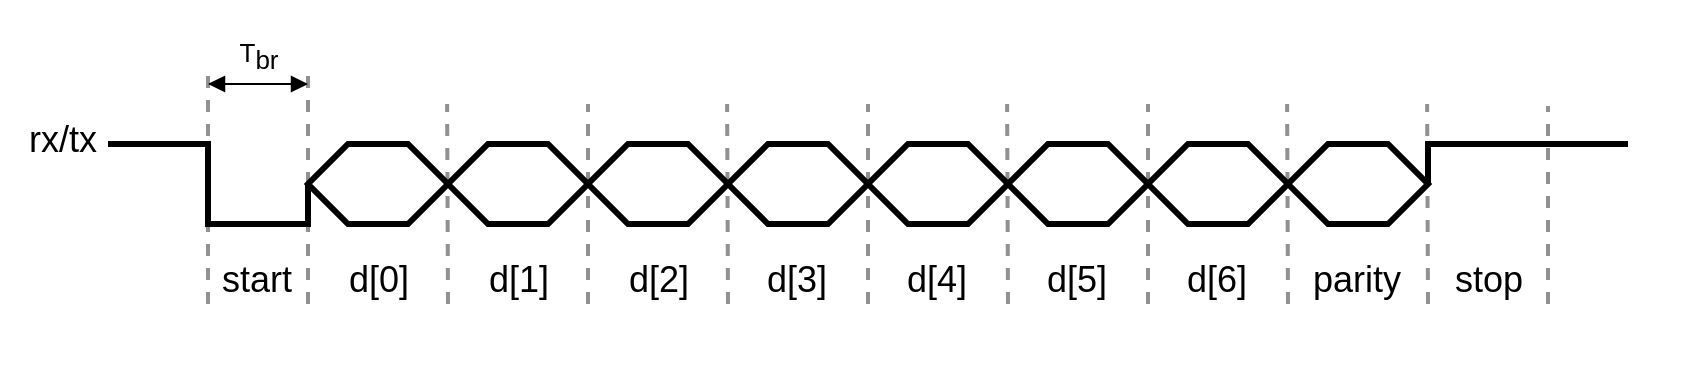<mxfile version="24.2.5" type="device">
  <diagram name="Page-1" id="iAEbi8x5lQR15gQI3bB3">
    <mxGraphModel dx="928" dy="833" grid="1" gridSize="10" guides="1" tooltips="1" connect="1" arrows="1" fold="1" page="1" pageScale="1" pageWidth="827" pageHeight="1169" math="0" shadow="0">
      <root>
        <mxCell id="0" />
        <mxCell id="1" parent="0" />
        <mxCell id="qSneyJeQMX9DcK4N0HPA-43" value="" style="rounded=0;whiteSpace=wrap;html=1;strokeColor=none;" vertex="1" parent="1">
          <mxGeometry x="36" y="288" width="840" height="190" as="geometry" />
        </mxCell>
        <mxCell id="qSneyJeQMX9DcK4N0HPA-14" value="" style="endArrow=none;dashed=1;html=1;strokeWidth=2;rounded=0;strokeColor=#919191;" edge="1" parent="1">
          <mxGeometry width="50" height="50" relative="1" as="geometry">
            <mxPoint x="140" y="440" as="sourcePoint" />
            <mxPoint x="140" y="320" as="targetPoint" />
          </mxGeometry>
        </mxCell>
        <mxCell id="qSneyJeQMX9DcK4N0HPA-15" value="" style="endArrow=none;dashed=1;html=1;strokeWidth=2;rounded=0;strokeColor=#919191;" edge="1" parent="1">
          <mxGeometry width="50" height="50" relative="1" as="geometry">
            <mxPoint x="190" y="440" as="sourcePoint" />
            <mxPoint x="190" y="320" as="targetPoint" />
          </mxGeometry>
        </mxCell>
        <mxCell id="qSneyJeQMX9DcK4N0HPA-17" value="" style="endArrow=none;dashed=1;html=1;strokeWidth=2;rounded=0;strokeColor=#919191;" edge="1" parent="1">
          <mxGeometry width="50" height="50" relative="1" as="geometry">
            <mxPoint x="260" y="440" as="sourcePoint" />
            <mxPoint x="259.56" y="340" as="targetPoint" />
          </mxGeometry>
        </mxCell>
        <mxCell id="qSneyJeQMX9DcK4N0HPA-18" value="" style="endArrow=none;dashed=1;html=1;strokeWidth=2;rounded=0;strokeColor=#919191;" edge="1" parent="1">
          <mxGeometry width="50" height="50" relative="1" as="geometry">
            <mxPoint x="330" y="440" as="sourcePoint" />
            <mxPoint x="330" y="340" as="targetPoint" />
          </mxGeometry>
        </mxCell>
        <mxCell id="qSneyJeQMX9DcK4N0HPA-19" value="" style="endArrow=none;dashed=1;html=1;strokeWidth=2;rounded=0;strokeColor=#919191;" edge="1" parent="1">
          <mxGeometry width="50" height="50" relative="1" as="geometry">
            <mxPoint x="400" y="440" as="sourcePoint" />
            <mxPoint x="399.56" y="340" as="targetPoint" />
          </mxGeometry>
        </mxCell>
        <mxCell id="qSneyJeQMX9DcK4N0HPA-20" value="" style="endArrow=none;dashed=1;html=1;strokeWidth=2;rounded=0;strokeColor=#919191;" edge="1" parent="1">
          <mxGeometry width="50" height="50" relative="1" as="geometry">
            <mxPoint x="470" y="440" as="sourcePoint" />
            <mxPoint x="470" y="340" as="targetPoint" />
          </mxGeometry>
        </mxCell>
        <mxCell id="qSneyJeQMX9DcK4N0HPA-21" value="" style="endArrow=none;dashed=1;html=1;strokeWidth=2;rounded=0;strokeColor=#919191;" edge="1" parent="1">
          <mxGeometry width="50" height="50" relative="1" as="geometry">
            <mxPoint x="540" y="440" as="sourcePoint" />
            <mxPoint x="539.56" y="340" as="targetPoint" />
          </mxGeometry>
        </mxCell>
        <mxCell id="qSneyJeQMX9DcK4N0HPA-22" value="" style="endArrow=none;dashed=1;html=1;strokeWidth=2;rounded=0;strokeColor=#919191;" edge="1" parent="1">
          <mxGeometry width="50" height="50" relative="1" as="geometry">
            <mxPoint x="610" y="440" as="sourcePoint" />
            <mxPoint x="610" y="340" as="targetPoint" />
          </mxGeometry>
        </mxCell>
        <mxCell id="qSneyJeQMX9DcK4N0HPA-23" value="" style="endArrow=none;dashed=1;html=1;strokeWidth=2;rounded=0;strokeColor=#919191;" edge="1" parent="1">
          <mxGeometry width="50" height="50" relative="1" as="geometry">
            <mxPoint x="680" y="440" as="sourcePoint" />
            <mxPoint x="679.56" y="340" as="targetPoint" />
          </mxGeometry>
        </mxCell>
        <mxCell id="qSneyJeQMX9DcK4N0HPA-1" value="" style="shape=hexagon;perimeter=hexagonPerimeter2;whiteSpace=wrap;html=1;fixedSize=1;strokeWidth=3;" vertex="1" parent="1">
          <mxGeometry x="190" y="360" width="70" height="40" as="geometry" />
        </mxCell>
        <mxCell id="qSneyJeQMX9DcK4N0HPA-2" value="" style="shape=hexagon;perimeter=hexagonPerimeter2;whiteSpace=wrap;html=1;fixedSize=1;strokeWidth=3;" vertex="1" parent="1">
          <mxGeometry x="260" y="360" width="70" height="40" as="geometry" />
        </mxCell>
        <mxCell id="qSneyJeQMX9DcK4N0HPA-3" value="" style="shape=hexagon;perimeter=hexagonPerimeter2;whiteSpace=wrap;html=1;fixedSize=1;strokeWidth=3;" vertex="1" parent="1">
          <mxGeometry x="330" y="360" width="70" height="40" as="geometry" />
        </mxCell>
        <mxCell id="qSneyJeQMX9DcK4N0HPA-4" value="" style="shape=hexagon;perimeter=hexagonPerimeter2;whiteSpace=wrap;html=1;fixedSize=1;strokeWidth=3;" vertex="1" parent="1">
          <mxGeometry x="400" y="360" width="70" height="40" as="geometry" />
        </mxCell>
        <mxCell id="qSneyJeQMX9DcK4N0HPA-5" value="" style="shape=hexagon;perimeter=hexagonPerimeter2;whiteSpace=wrap;html=1;fixedSize=1;strokeWidth=3;" vertex="1" parent="1">
          <mxGeometry x="470" y="360" width="70" height="40" as="geometry" />
        </mxCell>
        <mxCell id="qSneyJeQMX9DcK4N0HPA-6" value="" style="shape=hexagon;perimeter=hexagonPerimeter2;whiteSpace=wrap;html=1;fixedSize=1;strokeWidth=3;" vertex="1" parent="1">
          <mxGeometry x="540" y="360" width="70" height="40" as="geometry" />
        </mxCell>
        <mxCell id="qSneyJeQMX9DcK4N0HPA-7" value="" style="shape=hexagon;perimeter=hexagonPerimeter2;whiteSpace=wrap;html=1;fixedSize=1;strokeWidth=3;" vertex="1" parent="1">
          <mxGeometry x="610" y="360" width="70" height="40" as="geometry" />
        </mxCell>
        <mxCell id="qSneyJeQMX9DcK4N0HPA-10" value="" style="endArrow=none;html=1;rounded=0;edgeStyle=orthogonalEdgeStyle;entryX=0;entryY=0.5;entryDx=0;entryDy=0;strokeWidth=3;" edge="1" parent="1" target="qSneyJeQMX9DcK4N0HPA-1">
          <mxGeometry width="50" height="50" relative="1" as="geometry">
            <mxPoint x="90" y="360" as="sourcePoint" />
            <mxPoint x="190" y="400" as="targetPoint" />
            <Array as="points">
              <mxPoint x="140" y="360" />
              <mxPoint x="140" y="400" />
              <mxPoint x="190" y="400" />
            </Array>
          </mxGeometry>
        </mxCell>
        <mxCell id="qSneyJeQMX9DcK4N0HPA-13" value="rx/tx" style="edgeLabel;html=1;align=center;verticalAlign=middle;resizable=0;points=[];fontSize=18;" vertex="1" connectable="0" parent="qSneyJeQMX9DcK4N0HPA-10">
          <mxGeometry x="-0.748" y="-1" relative="1" as="geometry">
            <mxPoint x="-43" y="-3" as="offset" />
          </mxGeometry>
        </mxCell>
        <mxCell id="qSneyJeQMX9DcK4N0HPA-25" value="start" style="edgeLabel;html=1;align=center;verticalAlign=middle;resizable=0;points=[];fontSize=18;" vertex="1" connectable="0" parent="1">
          <mxGeometry x="164" y="428.0" as="geometry" />
        </mxCell>
        <mxCell id="qSneyJeQMX9DcK4N0HPA-26" value="d[0]" style="edgeLabel;html=1;align=center;verticalAlign=middle;resizable=0;points=[];fontSize=18;" vertex="1" connectable="0" parent="1">
          <mxGeometry x="229" y="431.0" as="geometry">
            <mxPoint x="-4" y="-3" as="offset" />
          </mxGeometry>
        </mxCell>
        <mxCell id="qSneyJeQMX9DcK4N0HPA-27" value="d[1]" style="edgeLabel;html=1;align=center;verticalAlign=middle;resizable=0;points=[];fontSize=18;" vertex="1" connectable="0" parent="1">
          <mxGeometry x="299" y="431.0" as="geometry">
            <mxPoint x="-4" y="-3" as="offset" />
          </mxGeometry>
        </mxCell>
        <mxCell id="qSneyJeQMX9DcK4N0HPA-28" value="d[2]" style="edgeLabel;html=1;align=center;verticalAlign=middle;resizable=0;points=[];fontSize=18;" vertex="1" connectable="0" parent="1">
          <mxGeometry x="369" y="431.0" as="geometry">
            <mxPoint x="-4" y="-3" as="offset" />
          </mxGeometry>
        </mxCell>
        <mxCell id="qSneyJeQMX9DcK4N0HPA-29" value="d[3]" style="edgeLabel;html=1;align=center;verticalAlign=middle;resizable=0;points=[];fontSize=18;" vertex="1" connectable="0" parent="1">
          <mxGeometry x="438" y="431.0" as="geometry">
            <mxPoint x="-4" y="-3" as="offset" />
          </mxGeometry>
        </mxCell>
        <mxCell id="qSneyJeQMX9DcK4N0HPA-30" value="d[4]" style="edgeLabel;html=1;align=center;verticalAlign=middle;resizable=0;points=[];fontSize=18;" vertex="1" connectable="0" parent="1">
          <mxGeometry x="508" y="431.0" as="geometry">
            <mxPoint x="-4" y="-3" as="offset" />
          </mxGeometry>
        </mxCell>
        <mxCell id="qSneyJeQMX9DcK4N0HPA-31" value="d[5]" style="edgeLabel;html=1;align=center;verticalAlign=middle;resizable=0;points=[];fontSize=18;" vertex="1" connectable="0" parent="1">
          <mxGeometry x="578" y="431.0" as="geometry">
            <mxPoint x="-4" y="-3" as="offset" />
          </mxGeometry>
        </mxCell>
        <mxCell id="qSneyJeQMX9DcK4N0HPA-32" value="d[6]" style="edgeLabel;html=1;align=center;verticalAlign=middle;resizable=0;points=[];fontSize=18;" vertex="1" connectable="0" parent="1">
          <mxGeometry x="648" y="431.0" as="geometry">
            <mxPoint x="-4" y="-3" as="offset" />
          </mxGeometry>
        </mxCell>
        <mxCell id="qSneyJeQMX9DcK4N0HPA-35" value="" style="endArrow=block;startArrow=block;html=1;rounded=0;startFill=1;endFill=1;" edge="1" parent="1">
          <mxGeometry width="50" height="50" relative="1" as="geometry">
            <mxPoint x="140" y="330" as="sourcePoint" />
            <mxPoint x="190" y="330" as="targetPoint" />
          </mxGeometry>
        </mxCell>
        <mxCell id="qSneyJeQMX9DcK4N0HPA-36" value="T&lt;sub style=&quot;font-size: 13px;&quot;&gt;br&lt;/sub&gt;" style="edgeLabel;html=1;align=center;verticalAlign=middle;resizable=0;points=[];fontSize=13;" vertex="1" connectable="0" parent="qSneyJeQMX9DcK4N0HPA-35">
          <mxGeometry x="-0.019" y="-1" relative="1" as="geometry">
            <mxPoint y="-15" as="offset" />
          </mxGeometry>
        </mxCell>
        <mxCell id="qSneyJeQMX9DcK4N0HPA-37" value="" style="endArrow=none;dashed=1;html=1;strokeWidth=2;rounded=0;strokeColor=#919191;" edge="1" parent="1">
          <mxGeometry width="50" height="50" relative="1" as="geometry">
            <mxPoint x="750" y="440" as="sourcePoint" />
            <mxPoint x="749.56" y="340" as="targetPoint" />
          </mxGeometry>
        </mxCell>
        <mxCell id="qSneyJeQMX9DcK4N0HPA-38" value="" style="endArrow=none;dashed=1;html=1;strokeWidth=2;rounded=0;strokeColor=#919191;" edge="1" parent="1">
          <mxGeometry width="50" height="50" relative="1" as="geometry">
            <mxPoint x="810" y="440" as="sourcePoint" />
            <mxPoint x="810" y="341" as="targetPoint" />
          </mxGeometry>
        </mxCell>
        <mxCell id="qSneyJeQMX9DcK4N0HPA-39" value="" style="shape=hexagon;perimeter=hexagonPerimeter2;whiteSpace=wrap;html=1;fixedSize=1;strokeWidth=3;" vertex="1" parent="1">
          <mxGeometry x="680" y="360" width="70" height="40" as="geometry" />
        </mxCell>
        <mxCell id="qSneyJeQMX9DcK4N0HPA-40" value="" style="endArrow=none;html=1;rounded=0;edgeStyle=orthogonalEdgeStyle;entryX=0;entryY=0.5;entryDx=0;entryDy=0;strokeWidth=3;" edge="1" parent="1">
          <mxGeometry width="50" height="50" relative="1" as="geometry">
            <mxPoint x="850" y="360" as="sourcePoint" />
            <mxPoint x="750" y="380" as="targetPoint" />
            <Array as="points">
              <mxPoint x="750" y="360" />
            </Array>
          </mxGeometry>
        </mxCell>
        <mxCell id="qSneyJeQMX9DcK4N0HPA-41" value="parity" style="edgeLabel;html=1;align=center;verticalAlign=middle;resizable=0;points=[];fontSize=18;" vertex="1" connectable="0" parent="1">
          <mxGeometry x="718" y="431.0" as="geometry">
            <mxPoint x="-4" y="-3" as="offset" />
          </mxGeometry>
        </mxCell>
        <mxCell id="qSneyJeQMX9DcK4N0HPA-42" value="stop" style="edgeLabel;html=1;align=center;verticalAlign=middle;resizable=0;points=[];fontSize=18;" vertex="1" connectable="0" parent="1">
          <mxGeometry x="784" y="431.0" as="geometry">
            <mxPoint x="-4" y="-3" as="offset" />
          </mxGeometry>
        </mxCell>
      </root>
    </mxGraphModel>
  </diagram>
</mxfile>
